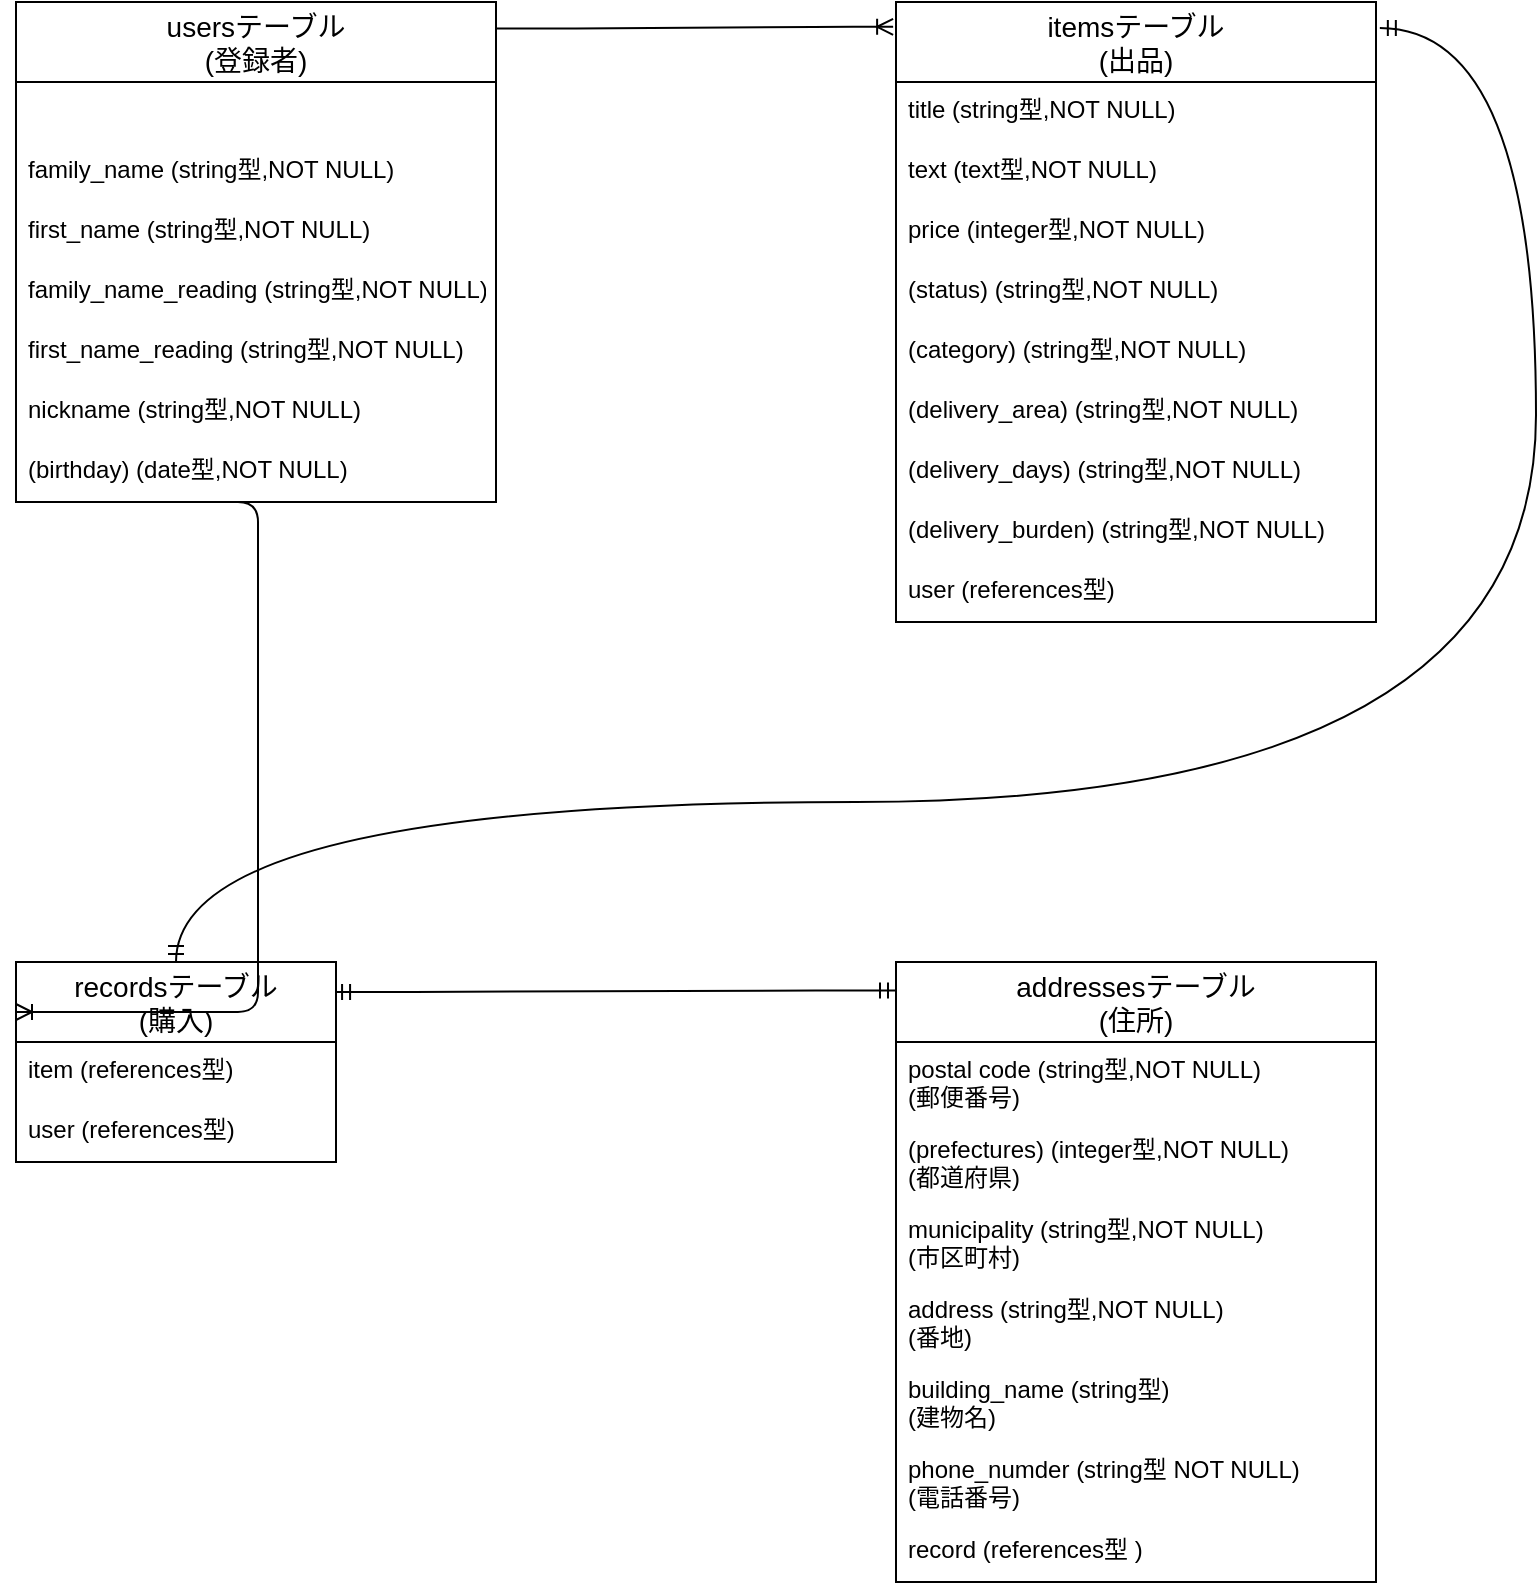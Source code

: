 <mxfile version="13.6.5">
    <diagram id="MlLd6az-TUqGnfiesVWA" name="ページ1">
        <mxGraphModel dx="983" dy="864" grid="1" gridSize="10" guides="1" tooltips="1" connect="1" arrows="0" fold="1" page="1" pageScale="1" pageWidth="1169" pageHeight="827" math="0" shadow="0">
            <root>
                <mxCell id="0"/>
                <mxCell id="1" parent="0"/>
                <mxCell id="13" value="" style="edgeStyle=entityRelationEdgeStyle;fontSize=12;html=1;endArrow=ERoneToMany;entryX=-0.006;entryY=0.04;entryDx=0;entryDy=0;exitX=1;exitY=0.053;exitDx=0;exitDy=0;exitPerimeter=0;entryPerimeter=0;" edge="1" parent="1" source="4" target="8">
                    <mxGeometry width="100" height="100" relative="1" as="geometry">
                        <mxPoint x="360" y="135" as="sourcePoint"/>
                        <mxPoint x="620" y="140" as="targetPoint"/>
                    </mxGeometry>
                </mxCell>
                <mxCell id="21" value="" style="edgeStyle=orthogonalEdgeStyle;fontSize=12;html=1;endArrow=ERmandOne;startArrow=ERmandOne;curved=1;exitX=0.5;exitY=0;exitDx=0;exitDy=0;entryX=1.008;entryY=0.042;entryDx=0;entryDy=0;entryPerimeter=0;" edge="1" parent="1" source="14" target="8">
                    <mxGeometry width="100" height="100" relative="1" as="geometry">
                        <mxPoint x="320" y="490" as="sourcePoint"/>
                        <mxPoint x="822" y="135" as="targetPoint"/>
                        <Array as="points">
                            <mxPoint x="280" y="520"/>
                            <mxPoint x="960" y="520"/>
                            <mxPoint x="960" y="133"/>
                        </Array>
                    </mxGeometry>
                </mxCell>
                <mxCell id="32" value="" style="edgeStyle=entityRelationEdgeStyle;fontSize=12;html=1;endArrow=ERmandOne;startArrow=ERmandOne;exitX=0.994;exitY=0.15;exitDx=0;exitDy=0;exitPerimeter=0;entryX=0;entryY=0.046;entryDx=0;entryDy=0;entryPerimeter=0;" edge="1" parent="1" source="14" target="24">
                    <mxGeometry width="100" height="100" relative="1" as="geometry">
                        <mxPoint x="340" y="680" as="sourcePoint"/>
                        <mxPoint x="629" y="542" as="targetPoint"/>
                    </mxGeometry>
                </mxCell>
                <mxCell id="24" value="addressesテーブル&#10;(住所)" style="swimlane;fontStyle=0;childLayout=stackLayout;horizontal=1;startSize=40;horizontalStack=0;resizeParent=1;resizeParentMax=0;resizeLast=0;collapsible=1;marginBottom=0;align=center;fontSize=14;" vertex="1" parent="1">
                    <mxGeometry x="640" y="600" width="240" height="310" as="geometry">
                        <mxRectangle x="60" y="10" width="50" height="26" as="alternateBounds"/>
                    </mxGeometry>
                </mxCell>
                <mxCell id="25" value="postal code (string型,NOT NULL)&#10;(郵便番号)" style="text;strokeColor=none;fillColor=none;spacingLeft=4;spacingRight=4;overflow=hidden;rotatable=0;points=[[0,0.5],[1,0.5]];portConstraint=eastwest;fontSize=12;" vertex="1" parent="24">
                    <mxGeometry y="40" width="240" height="40" as="geometry"/>
                </mxCell>
                <mxCell id="26" value="(prefectures) (integer型,NOT NULL)&#10;(都道府県)" style="text;strokeColor=none;fillColor=none;spacingLeft=4;spacingRight=4;overflow=hidden;rotatable=0;points=[[0,0.5],[1,0.5]];portConstraint=eastwest;fontSize=12;" vertex="1" parent="24">
                    <mxGeometry y="80" width="240" height="40" as="geometry"/>
                </mxCell>
                <mxCell id="27" value="municipality (string型,NOT NULL)&#10;(市区町村)" style="text;strokeColor=none;fillColor=none;spacingLeft=4;spacingRight=4;overflow=hidden;rotatable=0;points=[[0,0.5],[1,0.5]];portConstraint=eastwest;fontSize=12;" vertex="1" parent="24">
                    <mxGeometry y="120" width="240" height="40" as="geometry"/>
                </mxCell>
                <mxCell id="28" value="address (string型,NOT NULL)&#10;(番地)" style="text;strokeColor=none;fillColor=none;spacingLeft=4;spacingRight=4;overflow=hidden;rotatable=0;points=[[0,0.5],[1,0.5]];portConstraint=eastwest;fontSize=12;" vertex="1" parent="24">
                    <mxGeometry y="160" width="240" height="40" as="geometry"/>
                </mxCell>
                <mxCell id="29" value="building_name (string型)&#10;(建物名)" style="text;strokeColor=none;fillColor=none;spacingLeft=4;spacingRight=4;overflow=hidden;rotatable=0;points=[[0,0.5],[1,0.5]];portConstraint=eastwest;fontSize=12;" vertex="1" parent="24">
                    <mxGeometry y="200" width="240" height="40" as="geometry"/>
                </mxCell>
                <mxCell id="47" value="phone_numder (string型 NOT NULL) &#10;(電話番号)" style="text;strokeColor=none;fillColor=none;spacingLeft=4;spacingRight=4;overflow=hidden;rotatable=0;points=[[0,0.5],[1,0.5]];portConstraint=eastwest;fontSize=12;" vertex="1" parent="24">
                    <mxGeometry y="240" width="240" height="40" as="geometry"/>
                </mxCell>
                <mxCell id="57" value="record (references型 ) " style="text;strokeColor=none;fillColor=none;spacingLeft=4;spacingRight=4;overflow=hidden;rotatable=0;points=[[0,0.5],[1,0.5]];portConstraint=eastwest;fontSize=12;" vertex="1" parent="24">
                    <mxGeometry y="280" width="240" height="30" as="geometry"/>
                </mxCell>
                <mxCell id="14" value="recordsテーブル&#10;(購入)" style="swimlane;fontStyle=0;childLayout=stackLayout;horizontal=1;startSize=40;horizontalStack=0;resizeParent=1;resizeParentMax=0;resizeLast=0;collapsible=1;marginBottom=0;align=center;fontSize=14;" vertex="1" parent="1">
                    <mxGeometry x="200" y="600" width="160" height="100" as="geometry">
                        <mxRectangle x="60" y="10" width="50" height="26" as="alternateBounds"/>
                    </mxGeometry>
                </mxCell>
                <mxCell id="23" value="item (references型)" style="text;strokeColor=none;fillColor=none;spacingLeft=4;spacingRight=4;overflow=hidden;rotatable=0;points=[[0,0.5],[1,0.5]];portConstraint=eastwest;fontSize=12;" vertex="1" parent="14">
                    <mxGeometry y="40" width="160" height="30" as="geometry"/>
                </mxCell>
                <mxCell id="16" value="user (references型)" style="text;strokeColor=none;fillColor=none;spacingLeft=4;spacingRight=4;overflow=hidden;rotatable=0;points=[[0,0.5],[1,0.5]];portConstraint=eastwest;fontSize=12;" vertex="1" parent="14">
                    <mxGeometry y="70" width="160" height="30" as="geometry"/>
                </mxCell>
                <mxCell id="8" value="itemsテーブル&#10;(出品)" style="swimlane;fontStyle=0;childLayout=stackLayout;horizontal=1;startSize=40;horizontalStack=0;resizeParent=1;resizeParentMax=0;resizeLast=0;collapsible=1;marginBottom=0;align=center;fontSize=14;" vertex="1" parent="1">
                    <mxGeometry x="640" y="120" width="240" height="310" as="geometry">
                        <mxRectangle x="60" y="10" width="50" height="26" as="alternateBounds"/>
                    </mxGeometry>
                </mxCell>
                <mxCell id="9" value="title (string型,NOT NULL)" style="text;strokeColor=none;fillColor=none;spacingLeft=4;spacingRight=4;overflow=hidden;rotatable=0;points=[[0,0.5],[1,0.5]];portConstraint=eastwest;fontSize=12;" vertex="1" parent="8">
                    <mxGeometry y="40" width="240" height="30" as="geometry"/>
                </mxCell>
                <mxCell id="10" value="text (text型,NOT NULL)" style="text;strokeColor=none;fillColor=none;spacingLeft=4;spacingRight=4;overflow=hidden;rotatable=0;points=[[0,0.5],[1,0.5]];portConstraint=eastwest;fontSize=12;" vertex="1" parent="8">
                    <mxGeometry y="70" width="240" height="30" as="geometry"/>
                </mxCell>
                <mxCell id="11" value="price (integer型,NOT NULL)" style="text;strokeColor=none;fillColor=none;spacingLeft=4;spacingRight=4;overflow=hidden;rotatable=0;points=[[0,0.5],[1,0.5]];portConstraint=eastwest;fontSize=12;" vertex="1" parent="8">
                    <mxGeometry y="100" width="240" height="30" as="geometry"/>
                </mxCell>
                <mxCell id="46" value="(status) (string型,NOT NULL)" style="text;strokeColor=none;fillColor=none;spacingLeft=4;spacingRight=4;overflow=hidden;rotatable=0;points=[[0,0.5],[1,0.5]];portConstraint=eastwest;fontSize=12;" vertex="1" parent="8">
                    <mxGeometry y="130" width="240" height="30" as="geometry"/>
                </mxCell>
                <mxCell id="45" value="(category) (string型,NOT NULL)" style="text;strokeColor=none;fillColor=none;spacingLeft=4;spacingRight=4;overflow=hidden;rotatable=0;points=[[0,0.5],[1,0.5]];portConstraint=eastwest;fontSize=12;" vertex="1" parent="8">
                    <mxGeometry y="160" width="240" height="30" as="geometry"/>
                </mxCell>
                <mxCell id="52" value="(delivery_area) (string型,NOT NULL)" style="text;strokeColor=none;fillColor=none;spacingLeft=4;spacingRight=4;overflow=hidden;rotatable=0;points=[[0,0.5],[1,0.5]];portConstraint=eastwest;fontSize=12;" vertex="1" parent="8">
                    <mxGeometry y="190" width="240" height="30" as="geometry"/>
                </mxCell>
                <mxCell id="51" value="(delivery_days) (string型,NOT NULL)" style="text;strokeColor=none;fillColor=none;spacingLeft=4;spacingRight=4;overflow=hidden;rotatable=0;points=[[0,0.5],[1,0.5]];portConstraint=eastwest;fontSize=12;" vertex="1" parent="8">
                    <mxGeometry y="220" width="240" height="30" as="geometry"/>
                </mxCell>
                <mxCell id="56" value="(delivery_burden) (string型,NOT NULL)" style="text;strokeColor=none;fillColor=none;spacingLeft=4;spacingRight=4;overflow=hidden;rotatable=0;points=[[0,0.5],[1,0.5]];portConstraint=eastwest;fontSize=12;" vertex="1" parent="8">
                    <mxGeometry y="250" width="240" height="30" as="geometry"/>
                </mxCell>
                <mxCell id="44" value="user (references型)" style="text;strokeColor=none;fillColor=none;spacingLeft=4;spacingRight=4;overflow=hidden;rotatable=0;points=[[0,0.5],[1,0.5]];portConstraint=eastwest;fontSize=12;" vertex="1" parent="8">
                    <mxGeometry y="280" width="240" height="30" as="geometry"/>
                </mxCell>
                <mxCell id="4" value="usersテーブル&#10;(登録者)" style="swimlane;fontStyle=0;childLayout=stackLayout;horizontal=1;startSize=40;horizontalStack=0;resizeParent=1;resizeParentMax=0;resizeLast=0;collapsible=1;marginBottom=0;align=center;fontSize=14;fontFamily=Helvetica;" vertex="1" parent="1">
                    <mxGeometry x="200" y="120" width="240" height="250" as="geometry">
                        <mxRectangle x="60" y="10" width="50" height="26" as="alternateBounds"/>
                    </mxGeometry>
                </mxCell>
                <mxCell id="6" value="encrypted_password (string型,NOT NULL)" style="text;strokeColor=none;fillColor=none;spacingLeft=4;spacingRight=4;overflow=hidden;rotatable=0;points=[[0,0.5],[1,0.5]];portConstraint=eastwest;fontSize=12;fontColor=#FFFFFF;" vertex="1" parent="4">
                    <mxGeometry y="40" width="240" height="30" as="geometry"/>
                </mxCell>
                <mxCell id="36" value="family_name (string型,NOT NULL)" style="text;strokeColor=none;fillColor=none;spacingLeft=4;spacingRight=4;overflow=hidden;rotatable=0;points=[[0,0.5],[1,0.5]];portConstraint=eastwest;fontSize=12;" vertex="1" parent="4">
                    <mxGeometry y="70" width="240" height="30" as="geometry"/>
                </mxCell>
                <mxCell id="53" value="first_name (string型,NOT NULL)" style="text;strokeColor=none;fillColor=none;spacingLeft=4;spacingRight=4;overflow=hidden;rotatable=0;points=[[0,0.5],[1,0.5]];portConstraint=eastwest;fontSize=12;" vertex="1" parent="4">
                    <mxGeometry y="100" width="240" height="30" as="geometry"/>
                </mxCell>
                <mxCell id="54" value="family_name_reading (string型,NOT NULL)" style="text;strokeColor=none;fillColor=none;spacingLeft=4;spacingRight=4;overflow=hidden;rotatable=0;points=[[0,0.5],[1,0.5]];portConstraint=eastwest;fontSize=12;" vertex="1" parent="4">
                    <mxGeometry y="130" width="240" height="30" as="geometry"/>
                </mxCell>
                <mxCell id="55" value="first_name_reading (string型,NOT NULL)" style="text;strokeColor=none;fillColor=none;spacingLeft=4;spacingRight=4;overflow=hidden;rotatable=0;points=[[0,0.5],[1,0.5]];portConstraint=eastwest;fontSize=12;" vertex="1" parent="4">
                    <mxGeometry y="160" width="240" height="30" as="geometry"/>
                </mxCell>
                <mxCell id="7" value="nickname (string型,NOT NULL)" style="text;strokeColor=none;fillColor=none;spacingLeft=4;spacingRight=4;overflow=hidden;rotatable=0;points=[[0,0.5],[1,0.5]];portConstraint=eastwest;fontSize=12;" vertex="1" parent="4">
                    <mxGeometry y="190" width="240" height="30" as="geometry"/>
                </mxCell>
                <mxCell id="43" value="(birthday) (date型,NOT NULL)" style="text;spacingLeft=4;spacingRight=4;overflow=hidden;rotatable=0;points=[[0,0.5],[1,0.5]];portConstraint=eastwest;fontSize=12;strokeWidth=10;" vertex="1" parent="4">
                    <mxGeometry y="220" width="240" height="30" as="geometry"/>
                </mxCell>
                <mxCell id="59" value="" style="edgeStyle=entityRelationEdgeStyle;fontSize=12;html=1;endArrow=ERoneToMany;entryX=0;entryY=0.25;entryDx=0;entryDy=0;" edge="1" parent="1" target="14">
                    <mxGeometry width="100" height="100" relative="1" as="geometry">
                        <mxPoint x="291" y="370" as="sourcePoint"/>
                        <mxPoint x="180" y="440" as="targetPoint"/>
                    </mxGeometry>
                </mxCell>
            </root>
        </mxGraphModel>
    </diagram>
</mxfile>